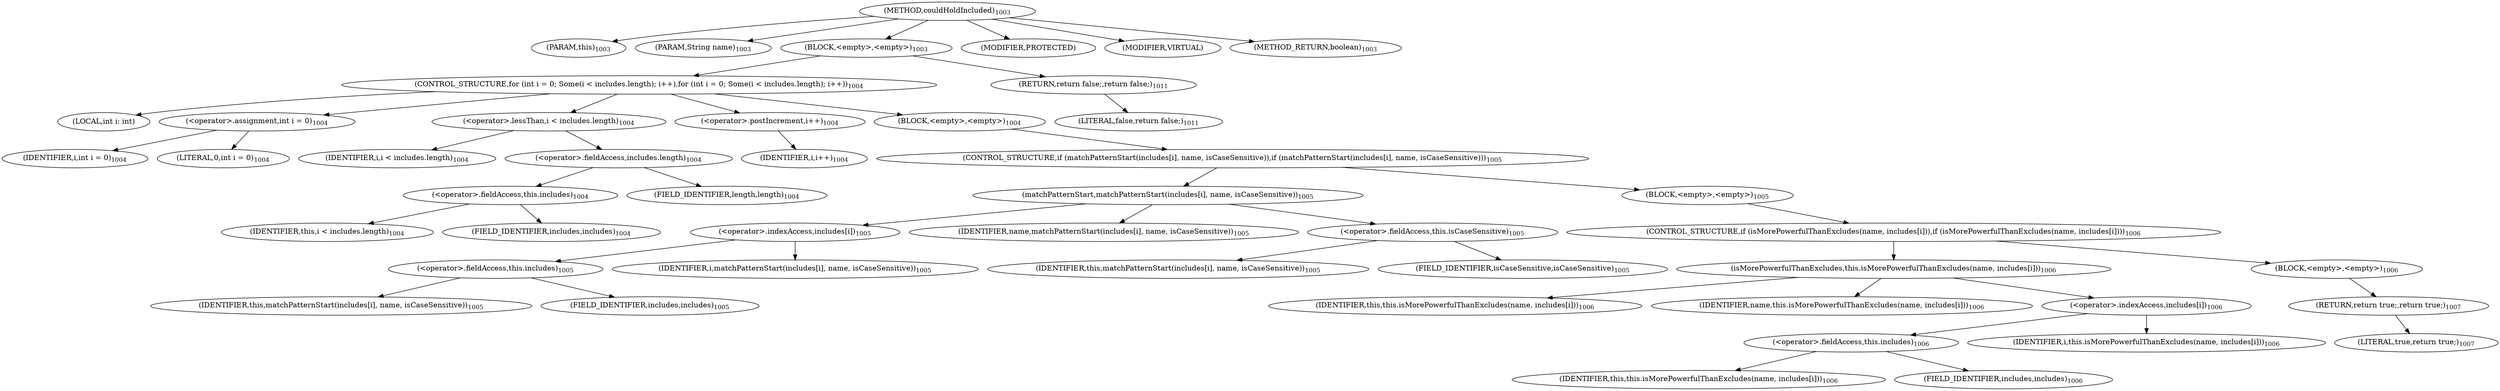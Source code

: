 digraph "couldHoldIncluded" {  
"1772" [label = <(METHOD,couldHoldIncluded)<SUB>1003</SUB>> ]
"75" [label = <(PARAM,this)<SUB>1003</SUB>> ]
"1773" [label = <(PARAM,String name)<SUB>1003</SUB>> ]
"1774" [label = <(BLOCK,&lt;empty&gt;,&lt;empty&gt;)<SUB>1003</SUB>> ]
"1775" [label = <(CONTROL_STRUCTURE,for (int i = 0; Some(i &lt; includes.length); i++),for (int i = 0; Some(i &lt; includes.length); i++))<SUB>1004</SUB>> ]
"1776" [label = <(LOCAL,int i: int)> ]
"1777" [label = <(&lt;operator&gt;.assignment,int i = 0)<SUB>1004</SUB>> ]
"1778" [label = <(IDENTIFIER,i,int i = 0)<SUB>1004</SUB>> ]
"1779" [label = <(LITERAL,0,int i = 0)<SUB>1004</SUB>> ]
"1780" [label = <(&lt;operator&gt;.lessThan,i &lt; includes.length)<SUB>1004</SUB>> ]
"1781" [label = <(IDENTIFIER,i,i &lt; includes.length)<SUB>1004</SUB>> ]
"1782" [label = <(&lt;operator&gt;.fieldAccess,includes.length)<SUB>1004</SUB>> ]
"1783" [label = <(&lt;operator&gt;.fieldAccess,this.includes)<SUB>1004</SUB>> ]
"1784" [label = <(IDENTIFIER,this,i &lt; includes.length)<SUB>1004</SUB>> ]
"1785" [label = <(FIELD_IDENTIFIER,includes,includes)<SUB>1004</SUB>> ]
"1786" [label = <(FIELD_IDENTIFIER,length,length)<SUB>1004</SUB>> ]
"1787" [label = <(&lt;operator&gt;.postIncrement,i++)<SUB>1004</SUB>> ]
"1788" [label = <(IDENTIFIER,i,i++)<SUB>1004</SUB>> ]
"1789" [label = <(BLOCK,&lt;empty&gt;,&lt;empty&gt;)<SUB>1004</SUB>> ]
"1790" [label = <(CONTROL_STRUCTURE,if (matchPatternStart(includes[i], name, isCaseSensitive)),if (matchPatternStart(includes[i], name, isCaseSensitive)))<SUB>1005</SUB>> ]
"1791" [label = <(matchPatternStart,matchPatternStart(includes[i], name, isCaseSensitive))<SUB>1005</SUB>> ]
"1792" [label = <(&lt;operator&gt;.indexAccess,includes[i])<SUB>1005</SUB>> ]
"1793" [label = <(&lt;operator&gt;.fieldAccess,this.includes)<SUB>1005</SUB>> ]
"1794" [label = <(IDENTIFIER,this,matchPatternStart(includes[i], name, isCaseSensitive))<SUB>1005</SUB>> ]
"1795" [label = <(FIELD_IDENTIFIER,includes,includes)<SUB>1005</SUB>> ]
"1796" [label = <(IDENTIFIER,i,matchPatternStart(includes[i], name, isCaseSensitive))<SUB>1005</SUB>> ]
"1797" [label = <(IDENTIFIER,name,matchPatternStart(includes[i], name, isCaseSensitive))<SUB>1005</SUB>> ]
"1798" [label = <(&lt;operator&gt;.fieldAccess,this.isCaseSensitive)<SUB>1005</SUB>> ]
"1799" [label = <(IDENTIFIER,this,matchPatternStart(includes[i], name, isCaseSensitive))<SUB>1005</SUB>> ]
"1800" [label = <(FIELD_IDENTIFIER,isCaseSensitive,isCaseSensitive)<SUB>1005</SUB>> ]
"1801" [label = <(BLOCK,&lt;empty&gt;,&lt;empty&gt;)<SUB>1005</SUB>> ]
"1802" [label = <(CONTROL_STRUCTURE,if (isMorePowerfulThanExcludes(name, includes[i])),if (isMorePowerfulThanExcludes(name, includes[i])))<SUB>1006</SUB>> ]
"1803" [label = <(isMorePowerfulThanExcludes,this.isMorePowerfulThanExcludes(name, includes[i]))<SUB>1006</SUB>> ]
"74" [label = <(IDENTIFIER,this,this.isMorePowerfulThanExcludes(name, includes[i]))<SUB>1006</SUB>> ]
"1804" [label = <(IDENTIFIER,name,this.isMorePowerfulThanExcludes(name, includes[i]))<SUB>1006</SUB>> ]
"1805" [label = <(&lt;operator&gt;.indexAccess,includes[i])<SUB>1006</SUB>> ]
"1806" [label = <(&lt;operator&gt;.fieldAccess,this.includes)<SUB>1006</SUB>> ]
"1807" [label = <(IDENTIFIER,this,this.isMorePowerfulThanExcludes(name, includes[i]))<SUB>1006</SUB>> ]
"1808" [label = <(FIELD_IDENTIFIER,includes,includes)<SUB>1006</SUB>> ]
"1809" [label = <(IDENTIFIER,i,this.isMorePowerfulThanExcludes(name, includes[i]))<SUB>1006</SUB>> ]
"1810" [label = <(BLOCK,&lt;empty&gt;,&lt;empty&gt;)<SUB>1006</SUB>> ]
"1811" [label = <(RETURN,return true;,return true;)<SUB>1007</SUB>> ]
"1812" [label = <(LITERAL,true,return true;)<SUB>1007</SUB>> ]
"1813" [label = <(RETURN,return false;,return false;)<SUB>1011</SUB>> ]
"1814" [label = <(LITERAL,false,return false;)<SUB>1011</SUB>> ]
"1815" [label = <(MODIFIER,PROTECTED)> ]
"1816" [label = <(MODIFIER,VIRTUAL)> ]
"1817" [label = <(METHOD_RETURN,boolean)<SUB>1003</SUB>> ]
  "1772" -> "75" 
  "1772" -> "1773" 
  "1772" -> "1774" 
  "1772" -> "1815" 
  "1772" -> "1816" 
  "1772" -> "1817" 
  "1774" -> "1775" 
  "1774" -> "1813" 
  "1775" -> "1776" 
  "1775" -> "1777" 
  "1775" -> "1780" 
  "1775" -> "1787" 
  "1775" -> "1789" 
  "1777" -> "1778" 
  "1777" -> "1779" 
  "1780" -> "1781" 
  "1780" -> "1782" 
  "1782" -> "1783" 
  "1782" -> "1786" 
  "1783" -> "1784" 
  "1783" -> "1785" 
  "1787" -> "1788" 
  "1789" -> "1790" 
  "1790" -> "1791" 
  "1790" -> "1801" 
  "1791" -> "1792" 
  "1791" -> "1797" 
  "1791" -> "1798" 
  "1792" -> "1793" 
  "1792" -> "1796" 
  "1793" -> "1794" 
  "1793" -> "1795" 
  "1798" -> "1799" 
  "1798" -> "1800" 
  "1801" -> "1802" 
  "1802" -> "1803" 
  "1802" -> "1810" 
  "1803" -> "74" 
  "1803" -> "1804" 
  "1803" -> "1805" 
  "1805" -> "1806" 
  "1805" -> "1809" 
  "1806" -> "1807" 
  "1806" -> "1808" 
  "1810" -> "1811" 
  "1811" -> "1812" 
  "1813" -> "1814" 
}
